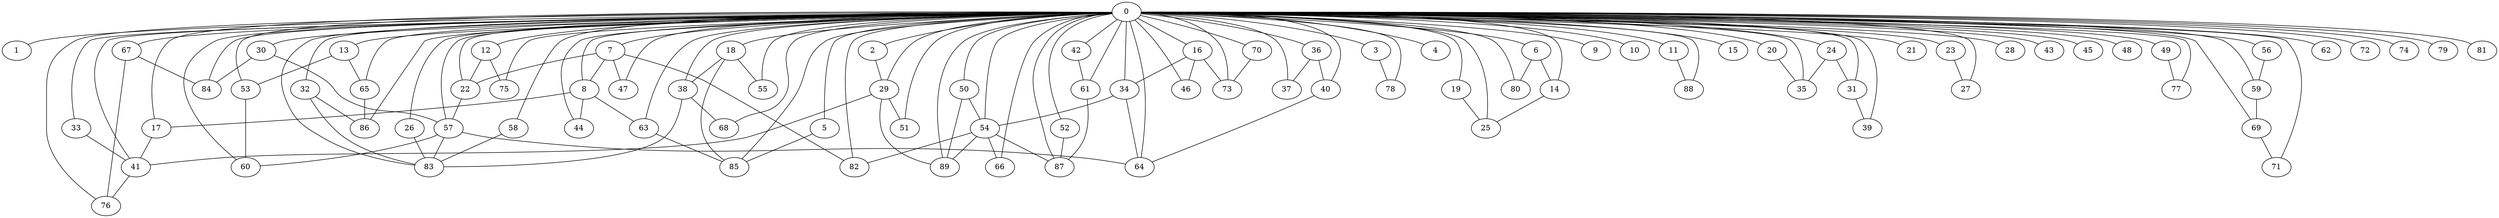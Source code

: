 
graph graphname {
    0 -- 1
0 -- 2
0 -- 3
0 -- 4
0 -- 5
0 -- 6
0 -- 7
0 -- 8
0 -- 9
0 -- 10
0 -- 11
0 -- 12
0 -- 13
0 -- 14
0 -- 15
0 -- 16
0 -- 17
0 -- 18
0 -- 19
0 -- 20
0 -- 21
0 -- 22
0 -- 23
0 -- 24
0 -- 25
0 -- 26
0 -- 27
0 -- 28
0 -- 29
0 -- 30
0 -- 31
0 -- 32
0 -- 33
0 -- 34
0 -- 35
0 -- 36
0 -- 37
0 -- 38
0 -- 39
0 -- 40
0 -- 41
0 -- 42
0 -- 43
0 -- 44
0 -- 45
0 -- 46
0 -- 47
0 -- 48
0 -- 49
0 -- 50
0 -- 51
0 -- 52
0 -- 53
0 -- 54
0 -- 55
0 -- 56
0 -- 57
0 -- 58
0 -- 59
0 -- 60
0 -- 61
0 -- 62
0 -- 63
0 -- 64
0 -- 65
0 -- 66
0 -- 67
0 -- 68
0 -- 69
0 -- 70
0 -- 71
0 -- 72
0 -- 73
0 -- 74
0 -- 75
0 -- 76
0 -- 77
0 -- 78
0 -- 79
0 -- 80
0 -- 81
0 -- 82
0 -- 83
0 -- 84
0 -- 85
0 -- 86
0 -- 87
0 -- 88
0 -- 89
2 -- 29
3 -- 78
5 -- 85
6 -- 14
6 -- 80
7 -- 47
7 -- 82
7 -- 22
7 -- 8
8 -- 44
8 -- 63
8 -- 17
11 -- 88
12 -- 75
12 -- 22
13 -- 65
13 -- 53
14 -- 25
16 -- 73
16 -- 34
16 -- 46
17 -- 41
18 -- 55
18 -- 85
18 -- 38
19 -- 25
20 -- 35
22 -- 57
23 -- 27
24 -- 31
24 -- 35
26 -- 83
29 -- 89
29 -- 51
29 -- 41
30 -- 84
30 -- 57
31 -- 39
32 -- 83
32 -- 86
33 -- 41
34 -- 64
34 -- 54
36 -- 37
36 -- 40
38 -- 68
38 -- 83
40 -- 64
41 -- 76
42 -- 61
49 -- 77
50 -- 54
50 -- 89
52 -- 87
53 -- 60
54 -- 66
54 -- 89
54 -- 82
54 -- 87
56 -- 59
57 -- 83
57 -- 64
57 -- 60
58 -- 83
59 -- 69
61 -- 87
63 -- 85
65 -- 86
67 -- 84
67 -- 76
69 -- 71
70 -- 73

}
